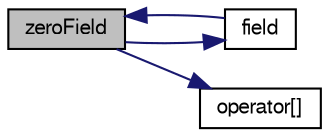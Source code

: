 digraph "zeroField"
{
  bgcolor="transparent";
  edge [fontname="FreeSans",fontsize="10",labelfontname="FreeSans",labelfontsize="10"];
  node [fontname="FreeSans",fontsize="10",shape=record];
  rankdir="LR";
  Node0 [label="zeroField",height=0.2,width=0.4,color="black", fillcolor="grey75", style="filled", fontcolor="black"];
  Node0 -> Node1 [color="midnightblue",fontsize="10",style="solid",fontname="FreeSans"];
  Node1 [label="field",height=0.2,width=0.4,color="black",URL="$a26510.html#a5d4a627b84678e92cbe6fad66191d8b7"];
  Node1 -> Node0 [color="midnightblue",fontsize="10",style="solid",fontname="FreeSans"];
  Node0 -> Node2 [color="midnightblue",fontsize="10",style="solid",fontname="FreeSans"];
  Node2 [label="operator[]",height=0.2,width=0.4,color="black",URL="$a26510.html#a5a2700e7e7cbfe4fa367d7174675f9aa"];
}
